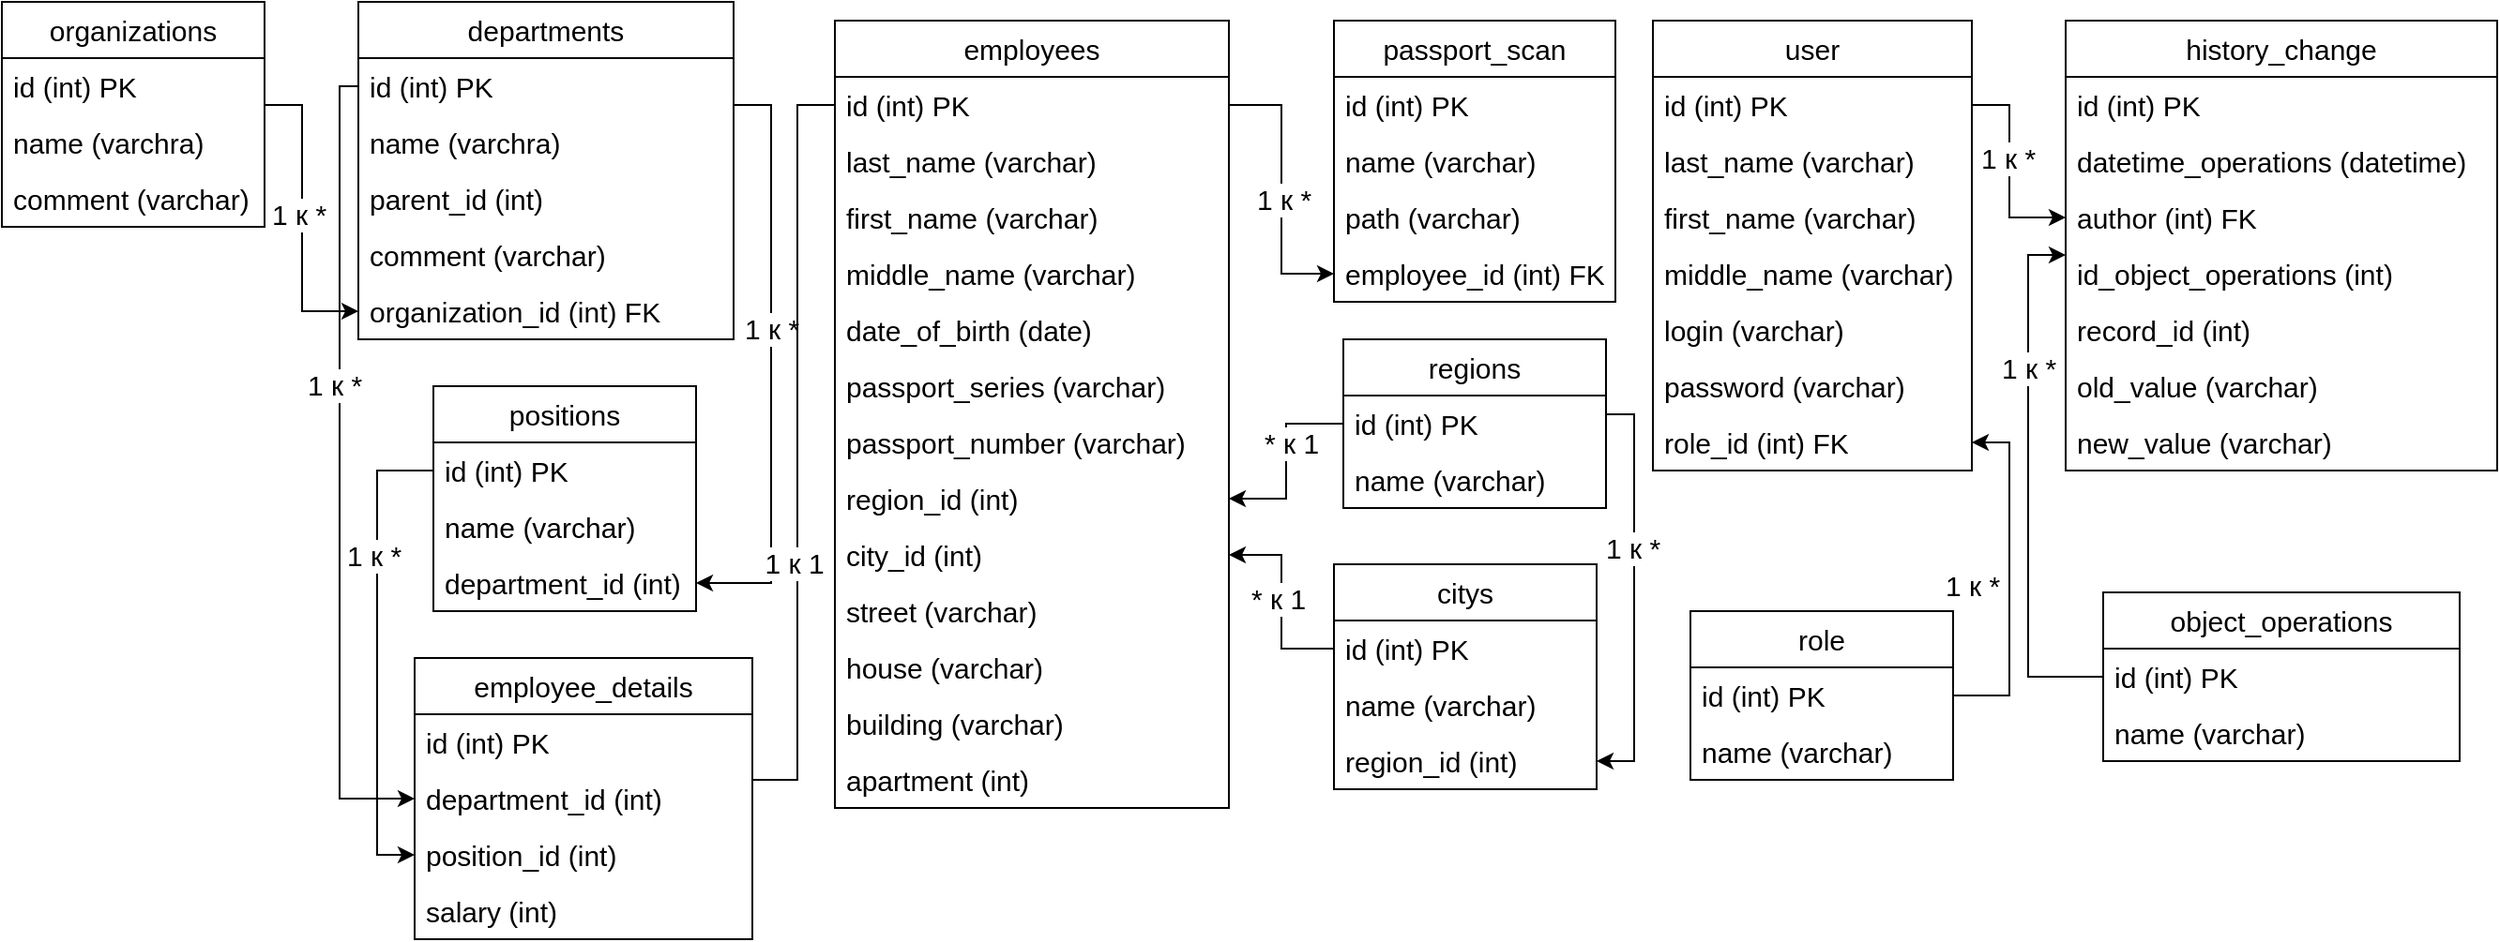 <mxfile version="25.0.3">
  <diagram name="Страница — 1" id="ilQCHP4AOW7aM7afZtG-">
    <mxGraphModel dx="1863" dy="383" grid="1" gridSize="10" guides="1" tooltips="1" connect="1" arrows="1" fold="1" page="1" pageScale="1" pageWidth="827" pageHeight="1169" math="0" shadow="0">
      <root>
        <mxCell id="0" />
        <mxCell id="1" parent="0" />
        <mxCell id="JSwUa3x2rkM4eSOmI39e-5" value="departments" style="swimlane;fontStyle=0;childLayout=stackLayout;horizontal=1;startSize=30;horizontalStack=0;resizeParent=1;resizeParentMax=0;resizeLast=0;collapsible=1;marginBottom=0;whiteSpace=wrap;html=1;arcSize=16;fontSize=15;" vertex="1" parent="1">
          <mxGeometry x="160" y="100" width="200" height="180" as="geometry" />
        </mxCell>
        <mxCell id="JSwUa3x2rkM4eSOmI39e-8" value="id (int) PK" style="text;strokeColor=none;fillColor=none;align=left;verticalAlign=middle;spacingLeft=4;spacingRight=4;overflow=hidden;points=[[0,0.5],[1,0.5]];portConstraint=eastwest;rotatable=0;whiteSpace=wrap;html=1;arcSize=16;fontSize=15;" vertex="1" parent="JSwUa3x2rkM4eSOmI39e-5">
          <mxGeometry y="30" width="200" height="30" as="geometry" />
        </mxCell>
        <mxCell id="JSwUa3x2rkM4eSOmI39e-9" value="name&amp;nbsp;(varchra)" style="text;strokeColor=none;fillColor=none;align=left;verticalAlign=middle;spacingLeft=4;spacingRight=4;overflow=hidden;points=[[0,0.5],[1,0.5]];portConstraint=eastwest;rotatable=0;whiteSpace=wrap;html=1;arcSize=16;fontSize=15;" vertex="1" parent="JSwUa3x2rkM4eSOmI39e-5">
          <mxGeometry y="60" width="200" height="30" as="geometry" />
        </mxCell>
        <mxCell id="JSwUa3x2rkM4eSOmI39e-10" value="parent_id (int)" style="text;strokeColor=none;fillColor=none;align=left;verticalAlign=middle;spacingLeft=4;spacingRight=4;overflow=hidden;points=[[0,0.5],[1,0.5]];portConstraint=eastwest;rotatable=0;whiteSpace=wrap;html=1;arcSize=16;fontSize=15;" vertex="1" parent="JSwUa3x2rkM4eSOmI39e-5">
          <mxGeometry y="90" width="200" height="30" as="geometry" />
        </mxCell>
        <mxCell id="JSwUa3x2rkM4eSOmI39e-11" value="comment (varchar)" style="text;strokeColor=none;fillColor=none;align=left;verticalAlign=middle;spacingLeft=4;spacingRight=4;overflow=hidden;points=[[0,0.5],[1,0.5]];portConstraint=eastwest;rotatable=0;whiteSpace=wrap;html=1;arcSize=16;fontSize=15;" vertex="1" parent="JSwUa3x2rkM4eSOmI39e-5">
          <mxGeometry y="120" width="200" height="30" as="geometry" />
        </mxCell>
        <mxCell id="JSwUa3x2rkM4eSOmI39e-12" value="&lt;div style=&quot;text-align: left;&quot;&gt;&lt;span style=&quot;text-align: center; background-color: initial;&quot;&gt;organization_id&lt;/span&gt;&lt;span style=&quot;text-align: center; background-color: initial;&quot;&gt;&amp;nbsp;(int) FK&lt;/span&gt;&lt;/div&gt;" style="text;strokeColor=none;fillColor=none;align=left;verticalAlign=middle;spacingLeft=4;spacingRight=4;overflow=hidden;points=[[0,0.5],[1,0.5]];portConstraint=eastwest;rotatable=0;whiteSpace=wrap;html=1;arcSize=16;fontSize=15;" vertex="1" parent="JSwUa3x2rkM4eSOmI39e-5">
          <mxGeometry y="150" width="200" height="30" as="geometry" />
        </mxCell>
        <mxCell id="JSwUa3x2rkM4eSOmI39e-1" value="organizations" style="swimlane;fontStyle=0;childLayout=stackLayout;horizontal=1;startSize=30;horizontalStack=0;resizeParent=1;resizeParentMax=0;resizeLast=0;collapsible=1;marginBottom=0;whiteSpace=wrap;html=1;arcSize=16;fontSize=15;" vertex="1" parent="1">
          <mxGeometry x="-30" y="100" width="140" height="120" as="geometry" />
        </mxCell>
        <mxCell id="JSwUa3x2rkM4eSOmI39e-2" value="id (int) PK" style="text;strokeColor=none;fillColor=none;align=left;verticalAlign=middle;spacingLeft=4;spacingRight=4;overflow=hidden;points=[[0,0.5],[1,0.5]];portConstraint=eastwest;rotatable=0;whiteSpace=wrap;html=1;arcSize=16;fontSize=15;" vertex="1" parent="JSwUa3x2rkM4eSOmI39e-1">
          <mxGeometry y="30" width="140" height="30" as="geometry" />
        </mxCell>
        <mxCell id="JSwUa3x2rkM4eSOmI39e-3" value="name (varchra)" style="text;strokeColor=none;fillColor=none;align=left;verticalAlign=middle;spacingLeft=4;spacingRight=4;overflow=hidden;points=[[0,0.5],[1,0.5]];portConstraint=eastwest;rotatable=0;whiteSpace=wrap;html=1;arcSize=16;fontSize=15;" vertex="1" parent="JSwUa3x2rkM4eSOmI39e-1">
          <mxGeometry y="60" width="140" height="30" as="geometry" />
        </mxCell>
        <mxCell id="JSwUa3x2rkM4eSOmI39e-4" value="comment (varchar)" style="text;strokeColor=none;fillColor=none;align=left;verticalAlign=middle;spacingLeft=4;spacingRight=4;overflow=hidden;points=[[0,0.5],[1,0.5]];portConstraint=eastwest;rotatable=0;whiteSpace=wrap;html=1;arcSize=16;fontSize=15;" vertex="1" parent="JSwUa3x2rkM4eSOmI39e-1">
          <mxGeometry y="90" width="140" height="30" as="geometry" />
        </mxCell>
        <mxCell id="JSwUa3x2rkM4eSOmI39e-13" style="edgeStyle=orthogonalEdgeStyle;rounded=0;orthogonalLoop=1;jettySize=auto;html=1;arcSize=16;fontSize=15;" edge="1" parent="1" source="JSwUa3x2rkM4eSOmI39e-2" target="JSwUa3x2rkM4eSOmI39e-12">
          <mxGeometry relative="1" as="geometry">
            <Array as="points">
              <mxPoint x="130" y="155" />
              <mxPoint x="130" y="265" />
            </Array>
          </mxGeometry>
        </mxCell>
        <mxCell id="JSwUa3x2rkM4eSOmI39e-14" value="1 к *" style="edgeLabel;html=1;align=center;verticalAlign=middle;resizable=0;points=[];arcSize=16;fontSize=15;" vertex="1" connectable="0" parent="JSwUa3x2rkM4eSOmI39e-13">
          <mxGeometry x="-0.032" y="-2" relative="1" as="geometry">
            <mxPoint as="offset" />
          </mxGeometry>
        </mxCell>
        <mxCell id="JSwUa3x2rkM4eSOmI39e-15" value="employees" style="swimlane;fontStyle=0;childLayout=stackLayout;horizontal=1;startSize=30;horizontalStack=0;resizeParent=1;resizeParentMax=0;resizeLast=0;collapsible=1;marginBottom=0;whiteSpace=wrap;html=1;arcSize=16;fontSize=15;" vertex="1" parent="1">
          <mxGeometry x="414" y="110" width="210" height="420" as="geometry" />
        </mxCell>
        <mxCell id="JSwUa3x2rkM4eSOmI39e-16" value="id (int) PK" style="text;strokeColor=none;fillColor=none;align=left;verticalAlign=middle;spacingLeft=4;spacingRight=4;overflow=hidden;points=[[0,0.5],[1,0.5]];portConstraint=eastwest;rotatable=0;whiteSpace=wrap;html=1;arcSize=16;fontSize=15;" vertex="1" parent="JSwUa3x2rkM4eSOmI39e-15">
          <mxGeometry y="30" width="210" height="30" as="geometry" />
        </mxCell>
        <mxCell id="JSwUa3x2rkM4eSOmI39e-17" value="last_name (varchar)" style="text;strokeColor=none;fillColor=none;align=left;verticalAlign=middle;spacingLeft=4;spacingRight=4;overflow=hidden;points=[[0,0.5],[1,0.5]];portConstraint=eastwest;rotatable=0;whiteSpace=wrap;html=1;arcSize=16;fontSize=15;" vertex="1" parent="JSwUa3x2rkM4eSOmI39e-15">
          <mxGeometry y="60" width="210" height="30" as="geometry" />
        </mxCell>
        <mxCell id="JSwUa3x2rkM4eSOmI39e-18" value="first_name (varchar)" style="text;strokeColor=none;fillColor=none;align=left;verticalAlign=middle;spacingLeft=4;spacingRight=4;overflow=hidden;points=[[0,0.5],[1,0.5]];portConstraint=eastwest;rotatable=0;whiteSpace=wrap;html=1;arcSize=16;fontSize=15;" vertex="1" parent="JSwUa3x2rkM4eSOmI39e-15">
          <mxGeometry y="90" width="210" height="30" as="geometry" />
        </mxCell>
        <mxCell id="JSwUa3x2rkM4eSOmI39e-19" value="middle_name (varchar)" style="text;strokeColor=none;fillColor=none;align=left;verticalAlign=middle;spacingLeft=4;spacingRight=4;overflow=hidden;points=[[0,0.5],[1,0.5]];portConstraint=eastwest;rotatable=0;whiteSpace=wrap;html=1;arcSize=16;fontSize=15;" vertex="1" parent="JSwUa3x2rkM4eSOmI39e-15">
          <mxGeometry y="120" width="210" height="30" as="geometry" />
        </mxCell>
        <mxCell id="JSwUa3x2rkM4eSOmI39e-20" value="date_of_birth (date)" style="text;strokeColor=none;fillColor=none;align=left;verticalAlign=middle;spacingLeft=4;spacingRight=4;overflow=hidden;points=[[0,0.5],[1,0.5]];portConstraint=eastwest;rotatable=0;whiteSpace=wrap;html=1;arcSize=16;fontSize=15;" vertex="1" parent="JSwUa3x2rkM4eSOmI39e-15">
          <mxGeometry y="150" width="210" height="30" as="geometry" />
        </mxCell>
        <mxCell id="JSwUa3x2rkM4eSOmI39e-21" value="passport_series (varchar)" style="text;strokeColor=none;fillColor=none;align=left;verticalAlign=middle;spacingLeft=4;spacingRight=4;overflow=hidden;points=[[0,0.5],[1,0.5]];portConstraint=eastwest;rotatable=0;whiteSpace=wrap;html=1;arcSize=16;fontSize=15;" vertex="1" parent="JSwUa3x2rkM4eSOmI39e-15">
          <mxGeometry y="180" width="210" height="30" as="geometry" />
        </mxCell>
        <mxCell id="JSwUa3x2rkM4eSOmI39e-22" value="passport_number (varchar)" style="text;strokeColor=none;fillColor=none;align=left;verticalAlign=middle;spacingLeft=4;spacingRight=4;overflow=hidden;points=[[0,0.5],[1,0.5]];portConstraint=eastwest;rotatable=0;whiteSpace=wrap;html=1;arcSize=16;fontSize=15;" vertex="1" parent="JSwUa3x2rkM4eSOmI39e-15">
          <mxGeometry y="210" width="210" height="30" as="geometry" />
        </mxCell>
        <mxCell id="JSwUa3x2rkM4eSOmI39e-23" value="region_id (int)" style="text;strokeColor=none;fillColor=none;align=left;verticalAlign=middle;spacingLeft=4;spacingRight=4;overflow=hidden;points=[[0,0.5],[1,0.5]];portConstraint=eastwest;rotatable=0;whiteSpace=wrap;html=1;arcSize=16;fontSize=15;" vertex="1" parent="JSwUa3x2rkM4eSOmI39e-15">
          <mxGeometry y="240" width="210" height="30" as="geometry" />
        </mxCell>
        <mxCell id="JSwUa3x2rkM4eSOmI39e-24" value="city_id (int)" style="text;strokeColor=none;fillColor=none;align=left;verticalAlign=middle;spacingLeft=4;spacingRight=4;overflow=hidden;points=[[0,0.5],[1,0.5]];portConstraint=eastwest;rotatable=0;whiteSpace=wrap;html=1;arcSize=16;fontSize=15;" vertex="1" parent="JSwUa3x2rkM4eSOmI39e-15">
          <mxGeometry y="270" width="210" height="30" as="geometry" />
        </mxCell>
        <mxCell id="JSwUa3x2rkM4eSOmI39e-25" value="street (varchar)" style="text;strokeColor=none;fillColor=none;align=left;verticalAlign=middle;spacingLeft=4;spacingRight=4;overflow=hidden;points=[[0,0.5],[1,0.5]];portConstraint=eastwest;rotatable=0;whiteSpace=wrap;html=1;arcSize=16;fontSize=15;" vertex="1" parent="JSwUa3x2rkM4eSOmI39e-15">
          <mxGeometry y="300" width="210" height="30" as="geometry" />
        </mxCell>
        <mxCell id="JSwUa3x2rkM4eSOmI39e-26" value="house (varchar)" style="text;strokeColor=none;fillColor=none;align=left;verticalAlign=middle;spacingLeft=4;spacingRight=4;overflow=hidden;points=[[0,0.5],[1,0.5]];portConstraint=eastwest;rotatable=0;whiteSpace=wrap;html=1;arcSize=16;fontSize=15;" vertex="1" parent="JSwUa3x2rkM4eSOmI39e-15">
          <mxGeometry y="330" width="210" height="30" as="geometry" />
        </mxCell>
        <mxCell id="JSwUa3x2rkM4eSOmI39e-27" value="building (varchar)" style="text;strokeColor=none;fillColor=none;align=left;verticalAlign=middle;spacingLeft=4;spacingRight=4;overflow=hidden;points=[[0,0.5],[1,0.5]];portConstraint=eastwest;rotatable=0;whiteSpace=wrap;html=1;arcSize=16;fontSize=15;" vertex="1" parent="JSwUa3x2rkM4eSOmI39e-15">
          <mxGeometry y="360" width="210" height="30" as="geometry" />
        </mxCell>
        <mxCell id="JSwUa3x2rkM4eSOmI39e-28" value="apartment (int)" style="text;strokeColor=none;fillColor=none;align=left;verticalAlign=middle;spacingLeft=4;spacingRight=4;overflow=hidden;points=[[0,0.5],[1,0.5]];portConstraint=eastwest;rotatable=0;whiteSpace=wrap;html=1;arcSize=16;fontSize=15;" vertex="1" parent="JSwUa3x2rkM4eSOmI39e-15">
          <mxGeometry y="390" width="210" height="30" as="geometry" />
        </mxCell>
        <mxCell id="JSwUa3x2rkM4eSOmI39e-29" value="positions" style="swimlane;fontStyle=0;childLayout=stackLayout;horizontal=1;startSize=30;horizontalStack=0;resizeParent=1;resizeParentMax=0;resizeLast=0;collapsible=1;marginBottom=0;whiteSpace=wrap;html=1;arcSize=16;fontSize=15;" vertex="1" parent="1">
          <mxGeometry x="200" y="305" width="140" height="120" as="geometry" />
        </mxCell>
        <mxCell id="JSwUa3x2rkM4eSOmI39e-30" value="id (int) PK" style="text;strokeColor=none;fillColor=none;align=left;verticalAlign=middle;spacingLeft=4;spacingRight=4;overflow=hidden;points=[[0,0.5],[1,0.5]];portConstraint=eastwest;rotatable=0;whiteSpace=wrap;html=1;arcSize=16;fontSize=15;" vertex="1" parent="JSwUa3x2rkM4eSOmI39e-29">
          <mxGeometry y="30" width="140" height="30" as="geometry" />
        </mxCell>
        <mxCell id="JSwUa3x2rkM4eSOmI39e-31" value="name (varchar)" style="text;strokeColor=none;fillColor=none;align=left;verticalAlign=middle;spacingLeft=4;spacingRight=4;overflow=hidden;points=[[0,0.5],[1,0.5]];portConstraint=eastwest;rotatable=0;whiteSpace=wrap;html=1;arcSize=16;fontSize=15;" vertex="1" parent="JSwUa3x2rkM4eSOmI39e-29">
          <mxGeometry y="60" width="140" height="30" as="geometry" />
        </mxCell>
        <mxCell id="JSwUa3x2rkM4eSOmI39e-32" value="&lt;div style=&quot;text-align: left;&quot;&gt;&lt;span style=&quot;text-align: center; background-color: initial;&quot;&gt;department_id&lt;/span&gt;&lt;span style=&quot;text-align: center; background-color: initial;&quot;&gt;&amp;nbsp;(int)&lt;/span&gt;&lt;/div&gt;" style="text;strokeColor=none;fillColor=none;align=left;verticalAlign=middle;spacingLeft=4;spacingRight=4;overflow=hidden;points=[[0,0.5],[1,0.5]];portConstraint=eastwest;rotatable=0;whiteSpace=wrap;html=1;arcSize=16;fontSize=15;" vertex="1" parent="JSwUa3x2rkM4eSOmI39e-29">
          <mxGeometry y="90" width="140" height="30" as="geometry" />
        </mxCell>
        <mxCell id="JSwUa3x2rkM4eSOmI39e-33" style="edgeStyle=orthogonalEdgeStyle;rounded=0;orthogonalLoop=1;jettySize=auto;html=1;arcSize=16;fontSize=15;" edge="1" parent="1" source="JSwUa3x2rkM4eSOmI39e-35" target="JSwUa3x2rkM4eSOmI39e-23">
          <mxGeometry relative="1" as="geometry" />
        </mxCell>
        <mxCell id="JSwUa3x2rkM4eSOmI39e-34" value="* к 1" style="edgeLabel;html=1;align=center;verticalAlign=middle;resizable=0;points=[];arcSize=16;fontSize=15;" vertex="1" connectable="0" parent="JSwUa3x2rkM4eSOmI39e-33">
          <mxGeometry x="-0.432" y="-2" relative="1" as="geometry">
            <mxPoint y="12" as="offset" />
          </mxGeometry>
        </mxCell>
        <mxCell id="JSwUa3x2rkM4eSOmI39e-35" value="regions" style="swimlane;fontStyle=0;childLayout=stackLayout;horizontal=1;startSize=30;horizontalStack=0;resizeParent=1;resizeParentMax=0;resizeLast=0;collapsible=1;marginBottom=0;whiteSpace=wrap;html=1;arcSize=16;fontSize=15;" vertex="1" parent="1">
          <mxGeometry x="685" y="280" width="140" height="90" as="geometry" />
        </mxCell>
        <mxCell id="JSwUa3x2rkM4eSOmI39e-36" value="id (int) PK" style="text;strokeColor=none;fillColor=none;align=left;verticalAlign=middle;spacingLeft=4;spacingRight=4;overflow=hidden;points=[[0,0.5],[1,0.5]];portConstraint=eastwest;rotatable=0;whiteSpace=wrap;html=1;arcSize=16;fontSize=15;" vertex="1" parent="JSwUa3x2rkM4eSOmI39e-35">
          <mxGeometry y="30" width="140" height="30" as="geometry" />
        </mxCell>
        <mxCell id="JSwUa3x2rkM4eSOmI39e-37" value="name (varchar)" style="text;strokeColor=none;fillColor=none;align=left;verticalAlign=middle;spacingLeft=4;spacingRight=4;overflow=hidden;points=[[0,0.5],[1,0.5]];portConstraint=eastwest;rotatable=0;whiteSpace=wrap;html=1;arcSize=16;fontSize=15;" vertex="1" parent="JSwUa3x2rkM4eSOmI39e-35">
          <mxGeometry y="60" width="140" height="30" as="geometry" />
        </mxCell>
        <mxCell id="JSwUa3x2rkM4eSOmI39e-38" value="passport_scan" style="swimlane;fontStyle=0;childLayout=stackLayout;horizontal=1;startSize=30;horizontalStack=0;resizeParent=1;resizeParentMax=0;resizeLast=0;collapsible=1;marginBottom=0;whiteSpace=wrap;html=1;arcSize=16;fontSize=15;" vertex="1" parent="1">
          <mxGeometry x="680" y="110" width="150" height="150" as="geometry" />
        </mxCell>
        <mxCell id="JSwUa3x2rkM4eSOmI39e-39" value="id (int) PK" style="text;strokeColor=none;fillColor=none;align=left;verticalAlign=middle;spacingLeft=4;spacingRight=4;overflow=hidden;points=[[0,0.5],[1,0.5]];portConstraint=eastwest;rotatable=0;whiteSpace=wrap;html=1;arcSize=16;fontSize=15;" vertex="1" parent="JSwUa3x2rkM4eSOmI39e-38">
          <mxGeometry y="30" width="150" height="30" as="geometry" />
        </mxCell>
        <mxCell id="JSwUa3x2rkM4eSOmI39e-40" value="name (varchar)" style="text;strokeColor=none;fillColor=none;align=left;verticalAlign=middle;spacingLeft=4;spacingRight=4;overflow=hidden;points=[[0,0.5],[1,0.5]];portConstraint=eastwest;rotatable=0;whiteSpace=wrap;html=1;arcSize=16;fontSize=15;" vertex="1" parent="JSwUa3x2rkM4eSOmI39e-38">
          <mxGeometry y="60" width="150" height="30" as="geometry" />
        </mxCell>
        <mxCell id="JSwUa3x2rkM4eSOmI39e-41" value="path (varchar&lt;span style=&quot;background-color: initial;&quot;&gt;)&lt;/span&gt;" style="text;strokeColor=none;fillColor=none;align=left;verticalAlign=middle;spacingLeft=4;spacingRight=4;overflow=hidden;points=[[0,0.5],[1,0.5]];portConstraint=eastwest;rotatable=0;whiteSpace=wrap;html=1;arcSize=16;fontSize=15;" vertex="1" parent="JSwUa3x2rkM4eSOmI39e-38">
          <mxGeometry y="90" width="150" height="30" as="geometry" />
        </mxCell>
        <mxCell id="JSwUa3x2rkM4eSOmI39e-42" value="employee_id (int) FK" style="text;strokeColor=none;fillColor=none;align=left;verticalAlign=middle;spacingLeft=4;spacingRight=4;overflow=hidden;points=[[0,0.5],[1,0.5]];portConstraint=eastwest;rotatable=0;whiteSpace=wrap;html=1;arcSize=16;fontSize=15;" vertex="1" parent="JSwUa3x2rkM4eSOmI39e-38">
          <mxGeometry y="120" width="150" height="30" as="geometry" />
        </mxCell>
        <mxCell id="JSwUa3x2rkM4eSOmI39e-43" value="employee_details" style="swimlane;fontStyle=0;childLayout=stackLayout;horizontal=1;startSize=30;horizontalStack=0;resizeParent=1;resizeParentMax=0;resizeLast=0;collapsible=1;marginBottom=0;whiteSpace=wrap;html=1;arcSize=16;fontSize=15;" vertex="1" parent="1">
          <mxGeometry x="190" y="450" width="180" height="150" as="geometry" />
        </mxCell>
        <mxCell id="JSwUa3x2rkM4eSOmI39e-44" value="id (int) PK" style="text;strokeColor=none;fillColor=none;align=left;verticalAlign=middle;spacingLeft=4;spacingRight=4;overflow=hidden;points=[[0,0.5],[1,0.5]];portConstraint=eastwest;rotatable=0;whiteSpace=wrap;html=1;arcSize=16;fontSize=15;" vertex="1" parent="JSwUa3x2rkM4eSOmI39e-43">
          <mxGeometry y="30" width="180" height="30" as="geometry" />
        </mxCell>
        <mxCell id="JSwUa3x2rkM4eSOmI39e-45" value="&lt;div style=&quot;text-align: left;&quot;&gt;&lt;span style=&quot;text-align: center; background-color: initial;&quot;&gt;department_id&lt;/span&gt;&lt;span style=&quot;text-align: center; background-color: initial;&quot;&gt;&amp;nbsp;(int)&lt;/span&gt;&lt;/div&gt;" style="text;strokeColor=none;fillColor=none;align=left;verticalAlign=middle;spacingLeft=4;spacingRight=4;overflow=hidden;points=[[0,0.5],[1,0.5]];portConstraint=eastwest;rotatable=0;whiteSpace=wrap;html=1;arcSize=16;fontSize=15;" vertex="1" parent="JSwUa3x2rkM4eSOmI39e-43">
          <mxGeometry y="60" width="180" height="30" as="geometry" />
        </mxCell>
        <mxCell id="JSwUa3x2rkM4eSOmI39e-46" value="&lt;div style=&quot;text-align: left;&quot;&gt;&lt;span style=&quot;text-align: center; background-color: initial;&quot;&gt;position_id&amp;nbsp;&lt;/span&gt;&lt;span style=&quot;text-align: center; background-color: initial;&quot;&gt;(int)&lt;/span&gt;&lt;/div&gt;" style="text;strokeColor=none;fillColor=none;align=left;verticalAlign=middle;spacingLeft=4;spacingRight=4;overflow=hidden;points=[[0,0.5],[1,0.5]];portConstraint=eastwest;rotatable=0;whiteSpace=wrap;html=1;arcSize=16;fontSize=15;" vertex="1" parent="JSwUa3x2rkM4eSOmI39e-43">
          <mxGeometry y="90" width="180" height="30" as="geometry" />
        </mxCell>
        <mxCell id="JSwUa3x2rkM4eSOmI39e-47" value="salary (int)" style="text;strokeColor=none;fillColor=none;align=left;verticalAlign=middle;spacingLeft=4;spacingRight=4;overflow=hidden;points=[[0,0.5],[1,0.5]];portConstraint=eastwest;rotatable=0;whiteSpace=wrap;html=1;arcSize=16;fontSize=15;" vertex="1" parent="JSwUa3x2rkM4eSOmI39e-43">
          <mxGeometry y="120" width="180" height="30" as="geometry" />
        </mxCell>
        <mxCell id="JSwUa3x2rkM4eSOmI39e-48" value="history_change" style="swimlane;fontStyle=0;childLayout=stackLayout;horizontal=1;startSize=30;horizontalStack=0;resizeParent=1;resizeParentMax=0;resizeLast=0;collapsible=1;marginBottom=0;whiteSpace=wrap;html=1;arcSize=16;fontSize=15;" vertex="1" parent="1">
          <mxGeometry x="1070" y="110" width="230" height="240" as="geometry" />
        </mxCell>
        <mxCell id="JSwUa3x2rkM4eSOmI39e-49" value="id (int) PK" style="text;strokeColor=none;fillColor=none;align=left;verticalAlign=middle;spacingLeft=4;spacingRight=4;overflow=hidden;points=[[0,0.5],[1,0.5]];portConstraint=eastwest;rotatable=0;whiteSpace=wrap;html=1;arcSize=16;fontSize=15;" vertex="1" parent="JSwUa3x2rkM4eSOmI39e-48">
          <mxGeometry y="30" width="230" height="30" as="geometry" />
        </mxCell>
        <mxCell id="JSwUa3x2rkM4eSOmI39e-50" value="datetime_operations (datetime)" style="text;strokeColor=none;fillColor=none;align=left;verticalAlign=middle;spacingLeft=4;spacingRight=4;overflow=hidden;points=[[0,0.5],[1,0.5]];portConstraint=eastwest;rotatable=0;whiteSpace=wrap;html=1;arcSize=16;fontSize=15;" vertex="1" parent="JSwUa3x2rkM4eSOmI39e-48">
          <mxGeometry y="60" width="230" height="30" as="geometry" />
        </mxCell>
        <mxCell id="JSwUa3x2rkM4eSOmI39e-51" value="author (int) FK" style="text;strokeColor=none;fillColor=none;align=left;verticalAlign=middle;spacingLeft=4;spacingRight=4;overflow=hidden;points=[[0,0.5],[1,0.5]];portConstraint=eastwest;rotatable=0;whiteSpace=wrap;html=1;arcSize=16;fontSize=15;" vertex="1" parent="JSwUa3x2rkM4eSOmI39e-48">
          <mxGeometry y="90" width="230" height="30" as="geometry" />
        </mxCell>
        <mxCell id="JSwUa3x2rkM4eSOmI39e-52" value="id_object_operations (int)" style="text;strokeColor=none;fillColor=none;align=left;verticalAlign=middle;spacingLeft=4;spacingRight=4;overflow=hidden;points=[[0,0.5],[1,0.5]];portConstraint=eastwest;rotatable=0;whiteSpace=wrap;html=1;arcSize=16;fontSize=15;" vertex="1" parent="JSwUa3x2rkM4eSOmI39e-48">
          <mxGeometry y="120" width="230" height="30" as="geometry" />
        </mxCell>
        <mxCell id="JSwUa3x2rkM4eSOmI39e-92" value="record_id (int)" style="text;strokeColor=none;fillColor=none;align=left;verticalAlign=middle;spacingLeft=4;spacingRight=4;overflow=hidden;points=[[0,0.5],[1,0.5]];portConstraint=eastwest;rotatable=0;whiteSpace=wrap;html=1;arcSize=16;fontSize=15;" vertex="1" parent="JSwUa3x2rkM4eSOmI39e-48">
          <mxGeometry y="150" width="230" height="30" as="geometry" />
        </mxCell>
        <mxCell id="JSwUa3x2rkM4eSOmI39e-53" value="old_value (varchar)" style="text;strokeColor=none;fillColor=none;align=left;verticalAlign=middle;spacingLeft=4;spacingRight=4;overflow=hidden;points=[[0,0.5],[1,0.5]];portConstraint=eastwest;rotatable=0;whiteSpace=wrap;html=1;arcSize=16;fontSize=15;" vertex="1" parent="JSwUa3x2rkM4eSOmI39e-48">
          <mxGeometry y="180" width="230" height="30" as="geometry" />
        </mxCell>
        <mxCell id="JSwUa3x2rkM4eSOmI39e-93" value="new_value (varchar)" style="text;strokeColor=none;fillColor=none;align=left;verticalAlign=middle;spacingLeft=4;spacingRight=4;overflow=hidden;points=[[0,0.5],[1,0.5]];portConstraint=eastwest;rotatable=0;whiteSpace=wrap;html=1;arcSize=16;fontSize=15;" vertex="1" parent="JSwUa3x2rkM4eSOmI39e-48">
          <mxGeometry y="210" width="230" height="30" as="geometry" />
        </mxCell>
        <mxCell id="JSwUa3x2rkM4eSOmI39e-54" style="edgeStyle=orthogonalEdgeStyle;rounded=0;orthogonalLoop=1;jettySize=auto;html=1;entryX=1;entryY=0.5;entryDx=0;entryDy=0;arcSize=16;fontSize=15;" edge="1" parent="1" source="JSwUa3x2rkM4eSOmI39e-8" target="JSwUa3x2rkM4eSOmI39e-32">
          <mxGeometry relative="1" as="geometry">
            <Array as="points">
              <mxPoint x="380" y="155" />
              <mxPoint x="380" y="410" />
            </Array>
            <mxPoint x="380" y="500" as="targetPoint" />
          </mxGeometry>
        </mxCell>
        <mxCell id="JSwUa3x2rkM4eSOmI39e-55" value="1 к *" style="edgeLabel;html=1;align=center;verticalAlign=middle;resizable=0;points=[];arcSize=16;fontSize=15;" vertex="1" connectable="0" parent="JSwUa3x2rkM4eSOmI39e-54">
          <mxGeometry x="-0.12" relative="1" as="geometry">
            <mxPoint as="offset" />
          </mxGeometry>
        </mxCell>
        <mxCell id="JSwUa3x2rkM4eSOmI39e-56" value="citys" style="swimlane;fontStyle=0;childLayout=stackLayout;horizontal=1;startSize=30;horizontalStack=0;resizeParent=1;resizeParentMax=0;resizeLast=0;collapsible=1;marginBottom=0;whiteSpace=wrap;html=1;arcSize=16;fontSize=15;" vertex="1" parent="1">
          <mxGeometry x="680" y="400" width="140" height="120" as="geometry" />
        </mxCell>
        <mxCell id="JSwUa3x2rkM4eSOmI39e-57" value="id (int) PK" style="text;strokeColor=none;fillColor=none;align=left;verticalAlign=middle;spacingLeft=4;spacingRight=4;overflow=hidden;points=[[0,0.5],[1,0.5]];portConstraint=eastwest;rotatable=0;whiteSpace=wrap;html=1;arcSize=16;fontSize=15;" vertex="1" parent="JSwUa3x2rkM4eSOmI39e-56">
          <mxGeometry y="30" width="140" height="30" as="geometry" />
        </mxCell>
        <mxCell id="JSwUa3x2rkM4eSOmI39e-58" value="name (varchar)" style="text;strokeColor=none;fillColor=none;align=left;verticalAlign=middle;spacingLeft=4;spacingRight=4;overflow=hidden;points=[[0,0.5],[1,0.5]];portConstraint=eastwest;rotatable=0;whiteSpace=wrap;html=1;arcSize=16;fontSize=15;" vertex="1" parent="JSwUa3x2rkM4eSOmI39e-56">
          <mxGeometry y="60" width="140" height="30" as="geometry" />
        </mxCell>
        <mxCell id="JSwUa3x2rkM4eSOmI39e-59" value="region_id (int)" style="text;strokeColor=none;fillColor=none;align=left;verticalAlign=middle;spacingLeft=4;spacingRight=4;overflow=hidden;points=[[0,0.5],[1,0.5]];portConstraint=eastwest;rotatable=0;whiteSpace=wrap;html=1;arcSize=16;fontSize=15;" vertex="1" parent="JSwUa3x2rkM4eSOmI39e-56">
          <mxGeometry y="90" width="140" height="30" as="geometry" />
        </mxCell>
        <mxCell id="JSwUa3x2rkM4eSOmI39e-60" style="edgeStyle=orthogonalEdgeStyle;rounded=0;orthogonalLoop=1;jettySize=auto;html=1;exitX=1;exitY=0.5;exitDx=0;exitDy=0;entryX=1;entryY=0.5;entryDx=0;entryDy=0;arcSize=16;fontSize=15;" edge="1" parent="1" source="JSwUa3x2rkM4eSOmI39e-36" target="JSwUa3x2rkM4eSOmI39e-59">
          <mxGeometry relative="1" as="geometry">
            <Array as="points">
              <mxPoint x="840" y="320" />
              <mxPoint x="840" y="505" />
            </Array>
            <mxPoint x="840" y="590" as="targetPoint" />
          </mxGeometry>
        </mxCell>
        <mxCell id="JSwUa3x2rkM4eSOmI39e-61" value="1 к *" style="edgeLabel;html=1;align=center;verticalAlign=middle;resizable=0;points=[];arcSize=16;fontSize=15;" vertex="1" connectable="0" parent="JSwUa3x2rkM4eSOmI39e-60">
          <mxGeometry x="-0.194" y="-1" relative="1" as="geometry">
            <mxPoint as="offset" />
          </mxGeometry>
        </mxCell>
        <mxCell id="JSwUa3x2rkM4eSOmI39e-62" style="edgeStyle=orthogonalEdgeStyle;rounded=0;orthogonalLoop=1;jettySize=auto;html=1;arcSize=16;fontSize=15;" edge="1" parent="1" source="JSwUa3x2rkM4eSOmI39e-57" target="JSwUa3x2rkM4eSOmI39e-24">
          <mxGeometry relative="1" as="geometry" />
        </mxCell>
        <mxCell id="JSwUa3x2rkM4eSOmI39e-63" value="* к 1" style="edgeLabel;html=1;align=center;verticalAlign=middle;resizable=0;points=[];arcSize=16;fontSize=15;" vertex="1" connectable="0" parent="JSwUa3x2rkM4eSOmI39e-62">
          <mxGeometry x="0.051" y="2" relative="1" as="geometry">
            <mxPoint as="offset" />
          </mxGeometry>
        </mxCell>
        <mxCell id="JSwUa3x2rkM4eSOmI39e-64" style="edgeStyle=orthogonalEdgeStyle;rounded=0;orthogonalLoop=1;jettySize=auto;html=1;entryX=0;entryY=0.5;entryDx=0;entryDy=0;exitX=0;exitY=0.5;exitDx=0;exitDy=0;arcSize=16;fontSize=15;" edge="1" parent="1" source="JSwUa3x2rkM4eSOmI39e-8" target="JSwUa3x2rkM4eSOmI39e-45">
          <mxGeometry relative="1" as="geometry">
            <Array as="points">
              <mxPoint x="150" y="145" />
              <mxPoint x="150" y="525" />
            </Array>
          </mxGeometry>
        </mxCell>
        <mxCell id="JSwUa3x2rkM4eSOmI39e-65" value="1 к *" style="edgeLabel;html=1;align=center;verticalAlign=middle;resizable=0;points=[];arcSize=16;fontSize=15;" vertex="1" connectable="0" parent="JSwUa3x2rkM4eSOmI39e-64">
          <mxGeometry x="-0.213" y="-3" relative="1" as="geometry">
            <mxPoint as="offset" />
          </mxGeometry>
        </mxCell>
        <mxCell id="JSwUa3x2rkM4eSOmI39e-66" style="edgeStyle=orthogonalEdgeStyle;rounded=0;orthogonalLoop=1;jettySize=auto;html=1;entryX=0;entryY=0.5;entryDx=0;entryDy=0;exitX=0;exitY=0.5;exitDx=0;exitDy=0;arcSize=16;fontSize=15;" edge="1" parent="1" source="JSwUa3x2rkM4eSOmI39e-30" target="JSwUa3x2rkM4eSOmI39e-46">
          <mxGeometry relative="1" as="geometry">
            <Array as="points">
              <mxPoint x="170" y="350" />
              <mxPoint x="170" y="555" />
            </Array>
          </mxGeometry>
        </mxCell>
        <mxCell id="JSwUa3x2rkM4eSOmI39e-67" value="1 к *" style="edgeLabel;html=1;align=center;verticalAlign=middle;resizable=0;points=[];arcSize=16;fontSize=15;" vertex="1" connectable="0" parent="JSwUa3x2rkM4eSOmI39e-66">
          <mxGeometry x="-0.417" y="-2" relative="1" as="geometry">
            <mxPoint as="offset" />
          </mxGeometry>
        </mxCell>
        <mxCell id="JSwUa3x2rkM4eSOmI39e-68" value="&lt;div style=&quot;text-align: left;&quot;&gt;&lt;span style=&quot;background-color: initial;&quot;&gt;object_operations&lt;/span&gt;&lt;/div&gt;" style="swimlane;fontStyle=0;childLayout=stackLayout;horizontal=1;startSize=30;horizontalStack=0;resizeParent=1;resizeParentMax=0;resizeLast=0;collapsible=1;marginBottom=0;whiteSpace=wrap;html=1;arcSize=16;fontSize=15;" vertex="1" parent="1">
          <mxGeometry x="1090" y="415" width="190" height="90" as="geometry" />
        </mxCell>
        <mxCell id="JSwUa3x2rkM4eSOmI39e-69" value="id (int) PK" style="text;strokeColor=none;fillColor=none;align=left;verticalAlign=middle;spacingLeft=4;spacingRight=4;overflow=hidden;points=[[0,0.5],[1,0.5]];portConstraint=eastwest;rotatable=0;whiteSpace=wrap;html=1;arcSize=16;fontSize=15;" vertex="1" parent="JSwUa3x2rkM4eSOmI39e-68">
          <mxGeometry y="30" width="190" height="30" as="geometry" />
        </mxCell>
        <mxCell id="JSwUa3x2rkM4eSOmI39e-70" value="name (varchar)" style="text;strokeColor=none;fillColor=none;align=left;verticalAlign=middle;spacingLeft=4;spacingRight=4;overflow=hidden;points=[[0,0.5],[1,0.5]];portConstraint=eastwest;rotatable=0;whiteSpace=wrap;html=1;arcSize=16;fontSize=15;" vertex="1" parent="JSwUa3x2rkM4eSOmI39e-68">
          <mxGeometry y="60" width="190" height="30" as="geometry" />
        </mxCell>
        <mxCell id="JSwUa3x2rkM4eSOmI39e-71" style="edgeStyle=orthogonalEdgeStyle;rounded=0;orthogonalLoop=1;jettySize=auto;html=1;arcSize=16;fontSize=15;exitX=0;exitY=0.5;exitDx=0;exitDy=0;" edge="1" parent="1" source="JSwUa3x2rkM4eSOmI39e-69" target="JSwUa3x2rkM4eSOmI39e-52">
          <mxGeometry relative="1" as="geometry">
            <Array as="points">
              <mxPoint x="1050" y="460" />
              <mxPoint x="1050" y="235" />
            </Array>
          </mxGeometry>
        </mxCell>
        <mxCell id="JSwUa3x2rkM4eSOmI39e-72" value="1 к *" style="edgeLabel;html=1;align=center;verticalAlign=middle;resizable=0;points=[];arcSize=16;fontSize=15;" vertex="1" connectable="0" parent="JSwUa3x2rkM4eSOmI39e-71">
          <mxGeometry x="0.002" y="2" relative="1" as="geometry">
            <mxPoint x="2" y="-62" as="offset" />
          </mxGeometry>
        </mxCell>
        <mxCell id="JSwUa3x2rkM4eSOmI39e-73" style="edgeStyle=orthogonalEdgeStyle;rounded=0;orthogonalLoop=1;jettySize=auto;html=1;entryX=0;entryY=0.5;entryDx=0;entryDy=0;arcSize=16;fontSize=15;" edge="1" parent="1" source="JSwUa3x2rkM4eSOmI39e-16" target="JSwUa3x2rkM4eSOmI39e-42">
          <mxGeometry relative="1" as="geometry" />
        </mxCell>
        <mxCell id="JSwUa3x2rkM4eSOmI39e-74" value="1 к *" style="edgeLabel;html=1;align=center;verticalAlign=middle;resizable=0;points=[];arcSize=16;fontSize=15;" vertex="1" connectable="0" parent="JSwUa3x2rkM4eSOmI39e-73">
          <mxGeometry x="0.069" y="1" relative="1" as="geometry">
            <mxPoint as="offset" />
          </mxGeometry>
        </mxCell>
        <mxCell id="JSwUa3x2rkM4eSOmI39e-75" value="user" style="swimlane;fontStyle=0;childLayout=stackLayout;horizontal=1;startSize=30;horizontalStack=0;resizeParent=1;resizeParentMax=0;resizeLast=0;collapsible=1;marginBottom=0;whiteSpace=wrap;html=1;arcSize=16;fontSize=15;" vertex="1" parent="1">
          <mxGeometry x="850" y="110" width="170" height="240" as="geometry" />
        </mxCell>
        <mxCell id="JSwUa3x2rkM4eSOmI39e-76" value="id (int) PK" style="text;strokeColor=none;fillColor=none;align=left;verticalAlign=middle;spacingLeft=4;spacingRight=4;overflow=hidden;points=[[0,0.5],[1,0.5]];portConstraint=eastwest;rotatable=0;whiteSpace=wrap;html=1;arcSize=16;fontSize=15;" vertex="1" parent="JSwUa3x2rkM4eSOmI39e-75">
          <mxGeometry y="30" width="170" height="30" as="geometry" />
        </mxCell>
        <mxCell id="JSwUa3x2rkM4eSOmI39e-77" value="last_name (varchar)" style="text;strokeColor=none;fillColor=none;align=left;verticalAlign=middle;spacingLeft=4;spacingRight=4;overflow=hidden;points=[[0,0.5],[1,0.5]];portConstraint=eastwest;rotatable=0;whiteSpace=wrap;html=1;arcSize=16;fontSize=15;" vertex="1" parent="JSwUa3x2rkM4eSOmI39e-75">
          <mxGeometry y="60" width="170" height="30" as="geometry" />
        </mxCell>
        <mxCell id="JSwUa3x2rkM4eSOmI39e-78" value="first_name (varchar)" style="text;strokeColor=none;fillColor=none;align=left;verticalAlign=middle;spacingLeft=4;spacingRight=4;overflow=hidden;points=[[0,0.5],[1,0.5]];portConstraint=eastwest;rotatable=0;whiteSpace=wrap;html=1;arcSize=16;fontSize=15;" vertex="1" parent="JSwUa3x2rkM4eSOmI39e-75">
          <mxGeometry y="90" width="170" height="30" as="geometry" />
        </mxCell>
        <mxCell id="JSwUa3x2rkM4eSOmI39e-79" value="middle_name (varchar)" style="text;strokeColor=none;fillColor=none;align=left;verticalAlign=middle;spacingLeft=4;spacingRight=4;overflow=hidden;points=[[0,0.5],[1,0.5]];portConstraint=eastwest;rotatable=0;whiteSpace=wrap;html=1;arcSize=16;fontSize=15;" vertex="1" parent="JSwUa3x2rkM4eSOmI39e-75">
          <mxGeometry y="120" width="170" height="30" as="geometry" />
        </mxCell>
        <mxCell id="JSwUa3x2rkM4eSOmI39e-80" value="login (varchar)" style="text;strokeColor=none;fillColor=none;align=left;verticalAlign=middle;spacingLeft=4;spacingRight=4;overflow=hidden;points=[[0,0.5],[1,0.5]];portConstraint=eastwest;rotatable=0;whiteSpace=wrap;html=1;arcSize=16;fontSize=15;" vertex="1" parent="JSwUa3x2rkM4eSOmI39e-75">
          <mxGeometry y="150" width="170" height="30" as="geometry" />
        </mxCell>
        <mxCell id="JSwUa3x2rkM4eSOmI39e-81" value="password&lt;span style=&quot;background-color: initial;&quot;&gt;&amp;nbsp;(varchar)&lt;/span&gt;" style="text;strokeColor=none;fillColor=none;align=left;verticalAlign=middle;spacingLeft=4;spacingRight=4;overflow=hidden;points=[[0,0.5],[1,0.5]];portConstraint=eastwest;rotatable=0;whiteSpace=wrap;html=1;arcSize=16;fontSize=15;" vertex="1" parent="JSwUa3x2rkM4eSOmI39e-75">
          <mxGeometry y="180" width="170" height="30" as="geometry" />
        </mxCell>
        <mxCell id="JSwUa3x2rkM4eSOmI39e-82" value="role_id (int) FK" style="text;strokeColor=none;fillColor=none;align=left;verticalAlign=middle;spacingLeft=4;spacingRight=4;overflow=hidden;points=[[0,0.5],[1,0.5]];portConstraint=eastwest;rotatable=0;whiteSpace=wrap;html=1;arcSize=16;fontSize=15;" vertex="1" parent="JSwUa3x2rkM4eSOmI39e-75">
          <mxGeometry y="210" width="170" height="30" as="geometry" />
        </mxCell>
        <mxCell id="JSwUa3x2rkM4eSOmI39e-83" style="edgeStyle=orthogonalEdgeStyle;rounded=0;orthogonalLoop=1;jettySize=auto;html=1;exitX=1;exitY=0.5;exitDx=0;exitDy=0;arcSize=16;fontSize=15;entryX=1;entryY=0.5;entryDx=0;entryDy=0;" edge="1" parent="1" source="JSwUa3x2rkM4eSOmI39e-86" target="JSwUa3x2rkM4eSOmI39e-82">
          <mxGeometry relative="1" as="geometry">
            <Array as="points">
              <mxPoint x="1040" y="470" />
              <mxPoint x="1040" y="335" />
            </Array>
            <mxPoint x="1318.94" y="90" as="sourcePoint" />
            <mxPoint x="1030" y="330" as="targetPoint" />
          </mxGeometry>
        </mxCell>
        <mxCell id="JSwUa3x2rkM4eSOmI39e-84" value="1 к *" style="edgeLabel;html=1;align=center;verticalAlign=middle;resizable=0;points=[];arcSize=16;fontSize=15;" vertex="1" connectable="0" parent="JSwUa3x2rkM4eSOmI39e-83">
          <mxGeometry x="-0.086" y="-1" relative="1" as="geometry">
            <mxPoint x="-21" y="-5" as="offset" />
          </mxGeometry>
        </mxCell>
        <mxCell id="JSwUa3x2rkM4eSOmI39e-85" value="role" style="swimlane;fontStyle=0;childLayout=stackLayout;horizontal=1;startSize=30;horizontalStack=0;resizeParent=1;resizeParentMax=0;resizeLast=0;collapsible=1;marginBottom=0;whiteSpace=wrap;html=1;arcSize=16;fontSize=15;" vertex="1" parent="1">
          <mxGeometry x="870" y="425" width="140" height="90" as="geometry" />
        </mxCell>
        <mxCell id="JSwUa3x2rkM4eSOmI39e-86" value="id (int) PK" style="text;strokeColor=none;fillColor=none;align=left;verticalAlign=middle;spacingLeft=4;spacingRight=4;overflow=hidden;points=[[0,0.5],[1,0.5]];portConstraint=eastwest;rotatable=0;whiteSpace=wrap;html=1;arcSize=16;fontSize=15;" vertex="1" parent="JSwUa3x2rkM4eSOmI39e-85">
          <mxGeometry y="30" width="140" height="30" as="geometry" />
        </mxCell>
        <mxCell id="JSwUa3x2rkM4eSOmI39e-87" value="name (varchar)" style="text;strokeColor=none;fillColor=none;align=left;verticalAlign=middle;spacingLeft=4;spacingRight=4;overflow=hidden;points=[[0,0.5],[1,0.5]];portConstraint=eastwest;rotatable=0;whiteSpace=wrap;html=1;arcSize=16;fontSize=15;" vertex="1" parent="JSwUa3x2rkM4eSOmI39e-85">
          <mxGeometry y="60" width="140" height="30" as="geometry" />
        </mxCell>
        <mxCell id="JSwUa3x2rkM4eSOmI39e-88" style="edgeStyle=orthogonalEdgeStyle;rounded=0;orthogonalLoop=1;jettySize=auto;html=1;entryX=0;entryY=0.5;entryDx=0;entryDy=0;exitX=1;exitY=0.5;exitDx=0;exitDy=0;arcSize=16;fontSize=15;" edge="1" parent="1" source="JSwUa3x2rkM4eSOmI39e-76" target="JSwUa3x2rkM4eSOmI39e-51">
          <mxGeometry relative="1" as="geometry">
            <Array as="points">
              <mxPoint x="1040" y="155" />
              <mxPoint x="1040" y="215" />
            </Array>
          </mxGeometry>
        </mxCell>
        <mxCell id="JSwUa3x2rkM4eSOmI39e-89" value="1 к *" style="edgeLabel;html=1;align=center;verticalAlign=middle;resizable=0;points=[];arcSize=16;fontSize=15;" vertex="1" connectable="0" parent="JSwUa3x2rkM4eSOmI39e-88">
          <mxGeometry x="-0.136" y="-1" relative="1" as="geometry">
            <mxPoint as="offset" />
          </mxGeometry>
        </mxCell>
        <mxCell id="JSwUa3x2rkM4eSOmI39e-90" style="edgeStyle=orthogonalEdgeStyle;rounded=0;orthogonalLoop=1;jettySize=auto;html=1;endArrow=none;endFill=0;entryX=1;entryY=0.5;entryDx=0;entryDy=0;arcSize=16;fontSize=15;" edge="1" parent="1" source="JSwUa3x2rkM4eSOmI39e-16" target="JSwUa3x2rkM4eSOmI39e-44">
          <mxGeometry relative="1" as="geometry">
            <Array as="points">
              <mxPoint x="394" y="155" />
              <mxPoint x="394" y="515" />
              <mxPoint x="370" y="515" />
            </Array>
          </mxGeometry>
        </mxCell>
        <mxCell id="JSwUa3x2rkM4eSOmI39e-91" value="1 к 1" style="edgeLabel;html=1;align=center;verticalAlign=middle;resizable=0;points=[];arcSize=16;fontSize=15;" vertex="1" connectable="0" parent="JSwUa3x2rkM4eSOmI39e-90">
          <mxGeometry x="0.243" y="-2" relative="1" as="geometry">
            <mxPoint as="offset" />
          </mxGeometry>
        </mxCell>
      </root>
    </mxGraphModel>
  </diagram>
</mxfile>

